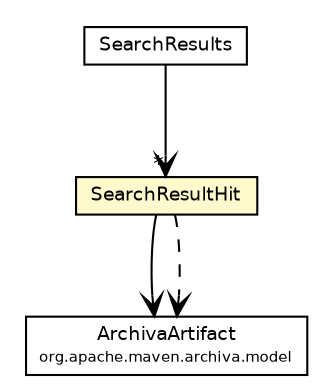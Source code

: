 #!/usr/local/bin/dot
#
# Class diagram 
# Generated by UmlGraph version 4.6 (http://www.spinellis.gr/sw/umlgraph)
#

digraph G {
	edge [fontname="Helvetica",fontsize=10,labelfontname="Helvetica",labelfontsize=10];
	node [fontname="Helvetica",fontsize=10,shape=plaintext];
	// org.apache.maven.archiva.model.ArchivaArtifact
	c112984 [label=<<table border="0" cellborder="1" cellspacing="0" cellpadding="2" port="p" href="../../../maven/archiva/model/ArchivaArtifact.html">
		<tr><td><table border="0" cellspacing="0" cellpadding="1">
			<tr><td> ArchivaArtifact </td></tr>
			<tr><td><font point-size="7.0"> org.apache.maven.archiva.model </font></td></tr>
		</table></td></tr>
		</table>>, fontname="Helvetica", fontcolor="black", fontsize=9.0];
	// org.apache.archiva.indexer.search.SearchResults
	c113153 [label=<<table border="0" cellborder="1" cellspacing="0" cellpadding="2" port="p" href="./SearchResults.html">
		<tr><td><table border="0" cellspacing="0" cellpadding="1">
			<tr><td> SearchResults </td></tr>
		</table></td></tr>
		</table>>, fontname="Helvetica", fontcolor="black", fontsize=9.0];
	// org.apache.archiva.indexer.search.SearchResultHit
	c113155 [label=<<table border="0" cellborder="1" cellspacing="0" cellpadding="2" port="p" bgcolor="lemonChiffon" href="./SearchResultHit.html">
		<tr><td><table border="0" cellspacing="0" cellpadding="1">
			<tr><td> SearchResultHit </td></tr>
		</table></td></tr>
		</table>>, fontname="Helvetica", fontcolor="black", fontsize=9.0];
	// org.apache.archiva.indexer.search.SearchResults NAVASSOC org.apache.archiva.indexer.search.SearchResultHit
	c113153:p -> c113155:p [taillabel="", label="", headlabel="*", fontname="Helvetica", fontcolor="black", fontsize=10.0, color="black", arrowhead=open];
	// org.apache.archiva.indexer.search.SearchResultHit NAVASSOC org.apache.maven.archiva.model.ArchivaArtifact
	c113155:p -> c112984:p [taillabel="", label="", headlabel="", fontname="Helvetica", fontcolor="black", fontsize=10.0, color="black", arrowhead=open];
	// org.apache.archiva.indexer.search.SearchResultHit DEPEND org.apache.maven.archiva.model.ArchivaArtifact
	c113155:p -> c112984:p [taillabel="", label="", headlabel="", fontname="Helvetica", fontcolor="black", fontsize=10.0, color="black", arrowhead=open, style=dashed];
}

